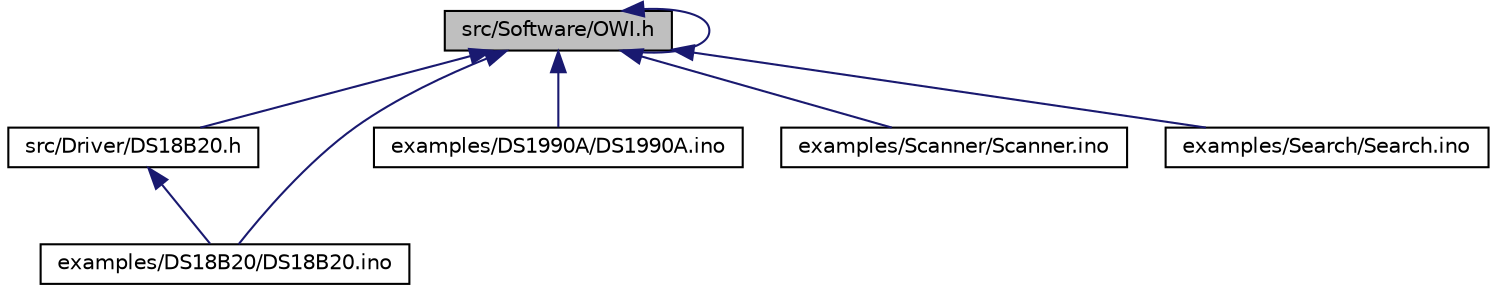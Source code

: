 digraph "src/Software/OWI.h"
{
  edge [fontname="Helvetica",fontsize="10",labelfontname="Helvetica",labelfontsize="10"];
  node [fontname="Helvetica",fontsize="10",shape=record];
  Node1 [label="src/Software/OWI.h",height=0.2,width=0.4,color="black", fillcolor="grey75", style="filled", fontcolor="black"];
  Node1 -> Node2 [dir="back",color="midnightblue",fontsize="10",style="solid",fontname="Helvetica"];
  Node2 [label="src/Driver/DS18B20.h",height=0.2,width=0.4,color="black", fillcolor="white", style="filled",URL="$d4/d9d/DS18B20_8h.html"];
  Node2 -> Node3 [dir="back",color="midnightblue",fontsize="10",style="solid",fontname="Helvetica"];
  Node3 [label="examples/DS18B20/DS18B20.ino",height=0.2,width=0.4,color="black", fillcolor="white", style="filled",URL="$de/d2e/DS18B20_8ino.html"];
  Node1 -> Node1 [dir="back",color="midnightblue",fontsize="10",style="solid",fontname="Helvetica"];
  Node1 -> Node3 [dir="back",color="midnightblue",fontsize="10",style="solid",fontname="Helvetica"];
  Node1 -> Node4 [dir="back",color="midnightblue",fontsize="10",style="solid",fontname="Helvetica"];
  Node4 [label="examples/DS1990A/DS1990A.ino",height=0.2,width=0.4,color="black", fillcolor="white", style="filled",URL="$dc/d26/DS1990A_8ino.html"];
  Node1 -> Node5 [dir="back",color="midnightblue",fontsize="10",style="solid",fontname="Helvetica"];
  Node5 [label="examples/Scanner/Scanner.ino",height=0.2,width=0.4,color="black", fillcolor="white", style="filled",URL="$dd/da4/Scanner_8ino.html"];
  Node1 -> Node6 [dir="back",color="midnightblue",fontsize="10",style="solid",fontname="Helvetica"];
  Node6 [label="examples/Search/Search.ino",height=0.2,width=0.4,color="black", fillcolor="white", style="filled",URL="$dd/d18/Search_8ino.html"];
}
